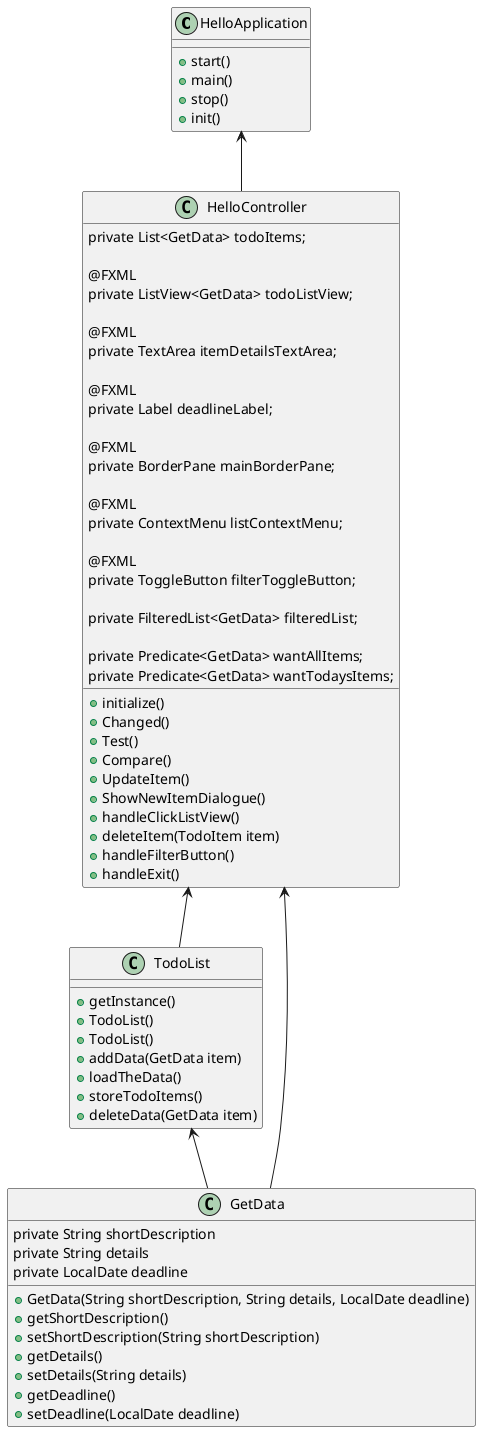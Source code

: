 @startuml
'https://plantuml.com/class-diagram

class HelloApplication {
+start()
+main()
+stop()
+init()

}

class HelloController{
 private List<GetData> todoItems;

    @FXML
    private ListView<GetData> todoListView;

    @FXML
    private TextArea itemDetailsTextArea;

    @FXML
    private Label deadlineLabel;

    @FXML
    private BorderPane mainBorderPane;

    @FXML
    private ContextMenu listContextMenu;

    @FXML
    private ToggleButton filterToggleButton;

    private FilteredList<GetData> filteredList;

    private Predicate<GetData> wantAllItems;
    private Predicate<GetData> wantTodaysItems;
    +initialize()
    +Changed()
    +Test()
    +Compare()
    +UpdateItem()
    +ShowNewItemDialogue()
    +handleClickListView()
    +deleteItem(TodoItem item)
    +handleFilterButton()
    +handleExit()

}
class TodoList{
+getInstance()
+TodoList()
+TodoList()
+addData(GetData item)
+loadTheData()
+storeTodoItems()
+deleteData(GetData item)




}
class GetData{
private String shortDescription
private String details
private LocalDate deadline

+GetData(String shortDescription, String details, LocalDate deadline)
+getShortDescription()
+setShortDescription(String shortDescription)
+getDetails()
+setDetails(String details)
+getDeadline()
+setDeadline(LocalDate deadline)

}

TodoList<--GetData
HelloController<--GetData
HelloController<--TodoList
HelloApplication<--HelloController
@enduml
